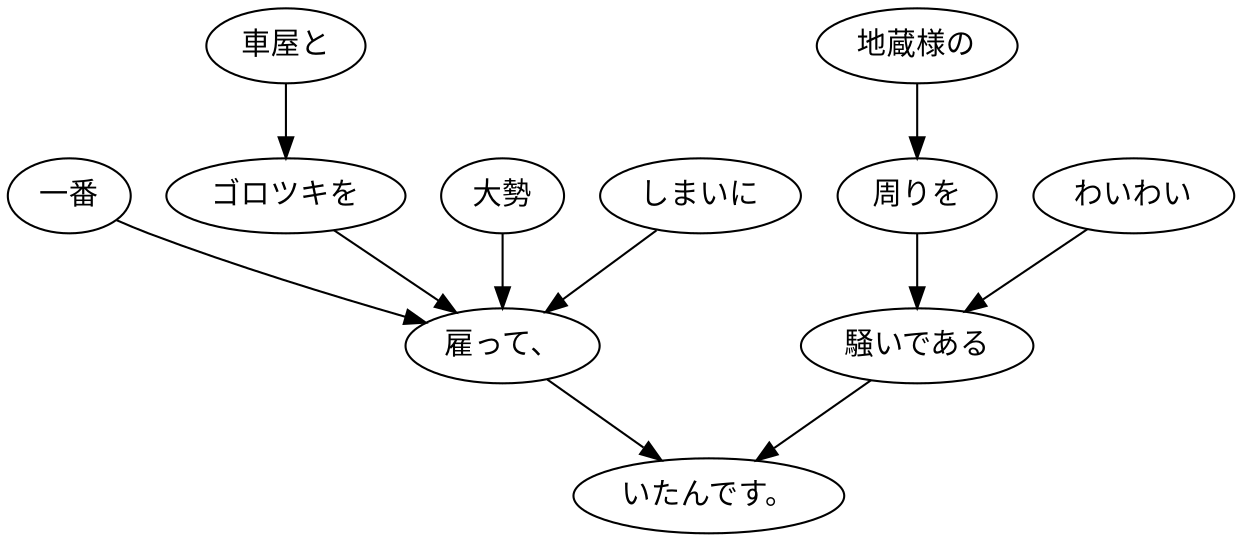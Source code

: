 digraph graph6897 {
	node0 [label="一番"];
	node1 [label="しまいに"];
	node2 [label="車屋と"];
	node3 [label="ゴロツキを"];
	node4 [label="大勢"];
	node5 [label="雇って、"];
	node6 [label="地蔵様の"];
	node7 [label="周りを"];
	node8 [label="わいわい"];
	node9 [label="騒いである"];
	node10 [label="いたんです。"];
	node0 -> node5;
	node1 -> node5;
	node2 -> node3;
	node3 -> node5;
	node4 -> node5;
	node5 -> node10;
	node6 -> node7;
	node7 -> node9;
	node8 -> node9;
	node9 -> node10;
}
